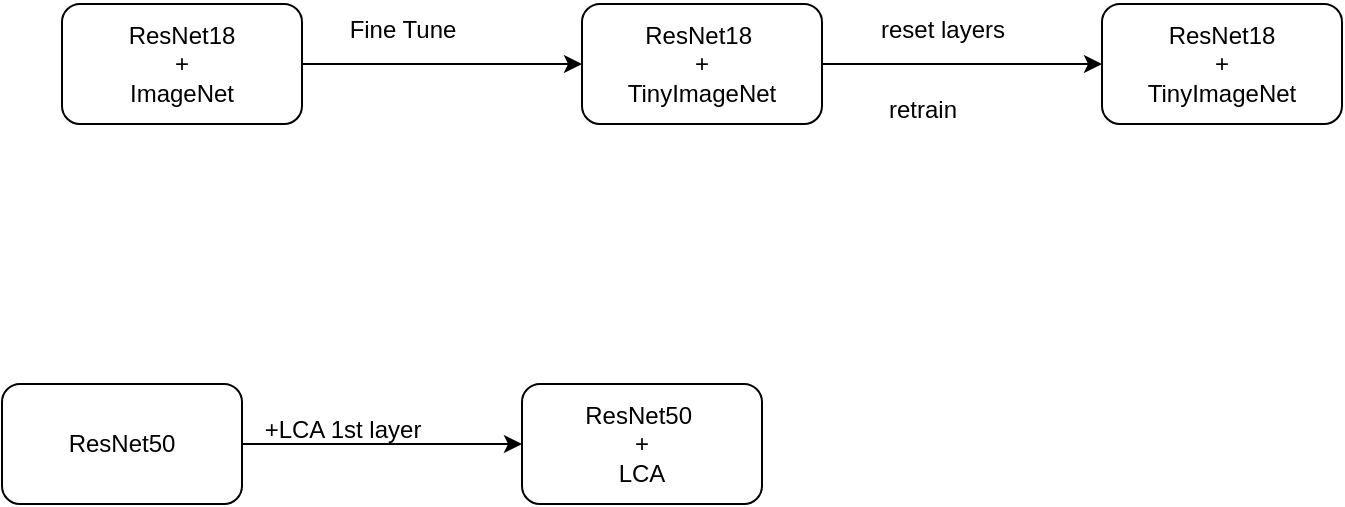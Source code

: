 <mxfile version="22.1.7" type="github">
  <diagram name="Seite-1" id="8HnVi8QfJcgC3ghoZ2q8">
    <mxGraphModel dx="3306" dy="1313" grid="1" gridSize="10" guides="1" tooltips="1" connect="1" arrows="1" fold="1" page="1" pageScale="1" pageWidth="827" pageHeight="1169" math="0" shadow="0">
      <root>
        <mxCell id="0" />
        <mxCell id="1" parent="0" />
        <mxCell id="HBq1a4hAcTeV6sbuNHGZ-1" value="ResNet50" style="rounded=1;whiteSpace=wrap;html=1;" parent="1" vertex="1">
          <mxGeometry x="20" y="270" width="120" height="60" as="geometry" />
        </mxCell>
        <mxCell id="7xnMZMn-IAHNcdj-aJVf-1" value="" style="endArrow=classic;html=1;rounded=0;" edge="1" parent="1">
          <mxGeometry width="50" height="50" relative="1" as="geometry">
            <mxPoint x="140" y="300" as="sourcePoint" />
            <mxPoint x="280" y="300" as="targetPoint" />
          </mxGeometry>
        </mxCell>
        <mxCell id="7xnMZMn-IAHNcdj-aJVf-2" value="+LCA 1st layer" style="text;html=1;align=center;verticalAlign=middle;resizable=0;points=[];autosize=1;strokeColor=none;fillColor=none;" vertex="1" parent="1">
          <mxGeometry x="140" y="278" width="100" height="30" as="geometry" />
        </mxCell>
        <mxCell id="7xnMZMn-IAHNcdj-aJVf-3" value="ResNet50&amp;nbsp;&lt;br&gt;+&lt;br&gt;LCA" style="rounded=1;whiteSpace=wrap;html=1;" vertex="1" parent="1">
          <mxGeometry x="280" y="270" width="120" height="60" as="geometry" />
        </mxCell>
        <mxCell id="7xnMZMn-IAHNcdj-aJVf-6" value="" style="edgeStyle=orthogonalEdgeStyle;rounded=0;orthogonalLoop=1;jettySize=auto;html=1;" edge="1" parent="1" source="7xnMZMn-IAHNcdj-aJVf-4" target="7xnMZMn-IAHNcdj-aJVf-5">
          <mxGeometry relative="1" as="geometry" />
        </mxCell>
        <mxCell id="7xnMZMn-IAHNcdj-aJVf-4" value="ResNet18&lt;br&gt;+&lt;br&gt;ImageNet" style="rounded=1;whiteSpace=wrap;html=1;" vertex="1" parent="1">
          <mxGeometry x="50" y="80" width="120" height="60" as="geometry" />
        </mxCell>
        <mxCell id="7xnMZMn-IAHNcdj-aJVf-8" value="" style="edgeStyle=orthogonalEdgeStyle;rounded=0;orthogonalLoop=1;jettySize=auto;html=1;" edge="1" parent="1" source="7xnMZMn-IAHNcdj-aJVf-5" target="7xnMZMn-IAHNcdj-aJVf-7">
          <mxGeometry relative="1" as="geometry" />
        </mxCell>
        <mxCell id="7xnMZMn-IAHNcdj-aJVf-5" value="ResNet18&amp;nbsp;&lt;br&gt;+&lt;br&gt;TinyImageNet" style="whiteSpace=wrap;html=1;rounded=1;" vertex="1" parent="1">
          <mxGeometry x="310" y="80" width="120" height="60" as="geometry" />
        </mxCell>
        <mxCell id="7xnMZMn-IAHNcdj-aJVf-7" value="ResNet18 &lt;br&gt;+&lt;br&gt;TinyImageNet" style="whiteSpace=wrap;html=1;rounded=1;" vertex="1" parent="1">
          <mxGeometry x="570" y="80" width="120" height="60" as="geometry" />
        </mxCell>
        <mxCell id="7xnMZMn-IAHNcdj-aJVf-9" value="Fine Tune" style="text;html=1;align=center;verticalAlign=middle;resizable=0;points=[];autosize=1;strokeColor=none;fillColor=none;" vertex="1" parent="1">
          <mxGeometry x="180" y="78" width="80" height="30" as="geometry" />
        </mxCell>
        <mxCell id="7xnMZMn-IAHNcdj-aJVf-10" value="reset layers" style="text;html=1;align=center;verticalAlign=middle;resizable=0;points=[];autosize=1;strokeColor=none;fillColor=none;" vertex="1" parent="1">
          <mxGeometry x="445" y="78" width="90" height="30" as="geometry" />
        </mxCell>
        <mxCell id="7xnMZMn-IAHNcdj-aJVf-11" value="retrain" style="text;html=1;align=center;verticalAlign=middle;resizable=0;points=[];autosize=1;strokeColor=none;fillColor=none;" vertex="1" parent="1">
          <mxGeometry x="450" y="118" width="60" height="30" as="geometry" />
        </mxCell>
      </root>
    </mxGraphModel>
  </diagram>
</mxfile>
